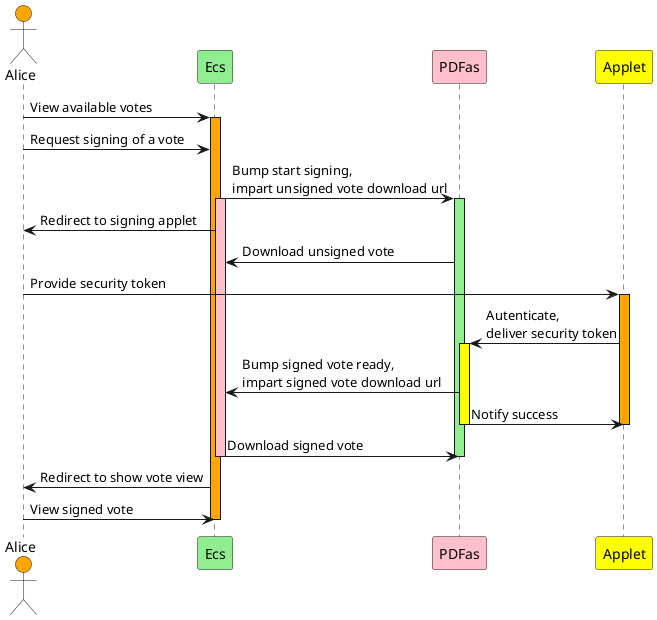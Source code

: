 @startuml img/sequence_img001.png
Actor Alice #orange
participant Ecs #lightgreen
participant PDFas #pink
participant Applet #yellow

Alice -> Ecs: View available votes

activate Ecs #orange
	Alice -> Ecs: Request signing of a vote
	Ecs -> PDFas: Bump start signing,\nimpart unsigned vote download url 
	activate PDFas #lightgreen
		activate Ecs #pink
			Ecs -> Alice: Redirect to signing applet
			PDFas -> Ecs : Download unsigned vote
			Alice -> Applet: Provide security token 
			activate Applet #orange
				Applet -> PDFas: Autenticate,\ndeliver security token
				activate PDFas #yellow
					PDFas -> Ecs : Bump signed vote ready,\nimpart signed vote download url
					PDFas -> Applet: Notify success
				deactivate Applet #orange
			deactivate PDFas #yellow
			Ecs -> PDFas : Download signed vote
		deactivate PDFas #lightgreen
	deactivate Ecs #pink
	Ecs -> Alice : Redirect to show vote view
	Alice -> Ecs: View signed vote
deactivate Ecs #orange

@enduml
